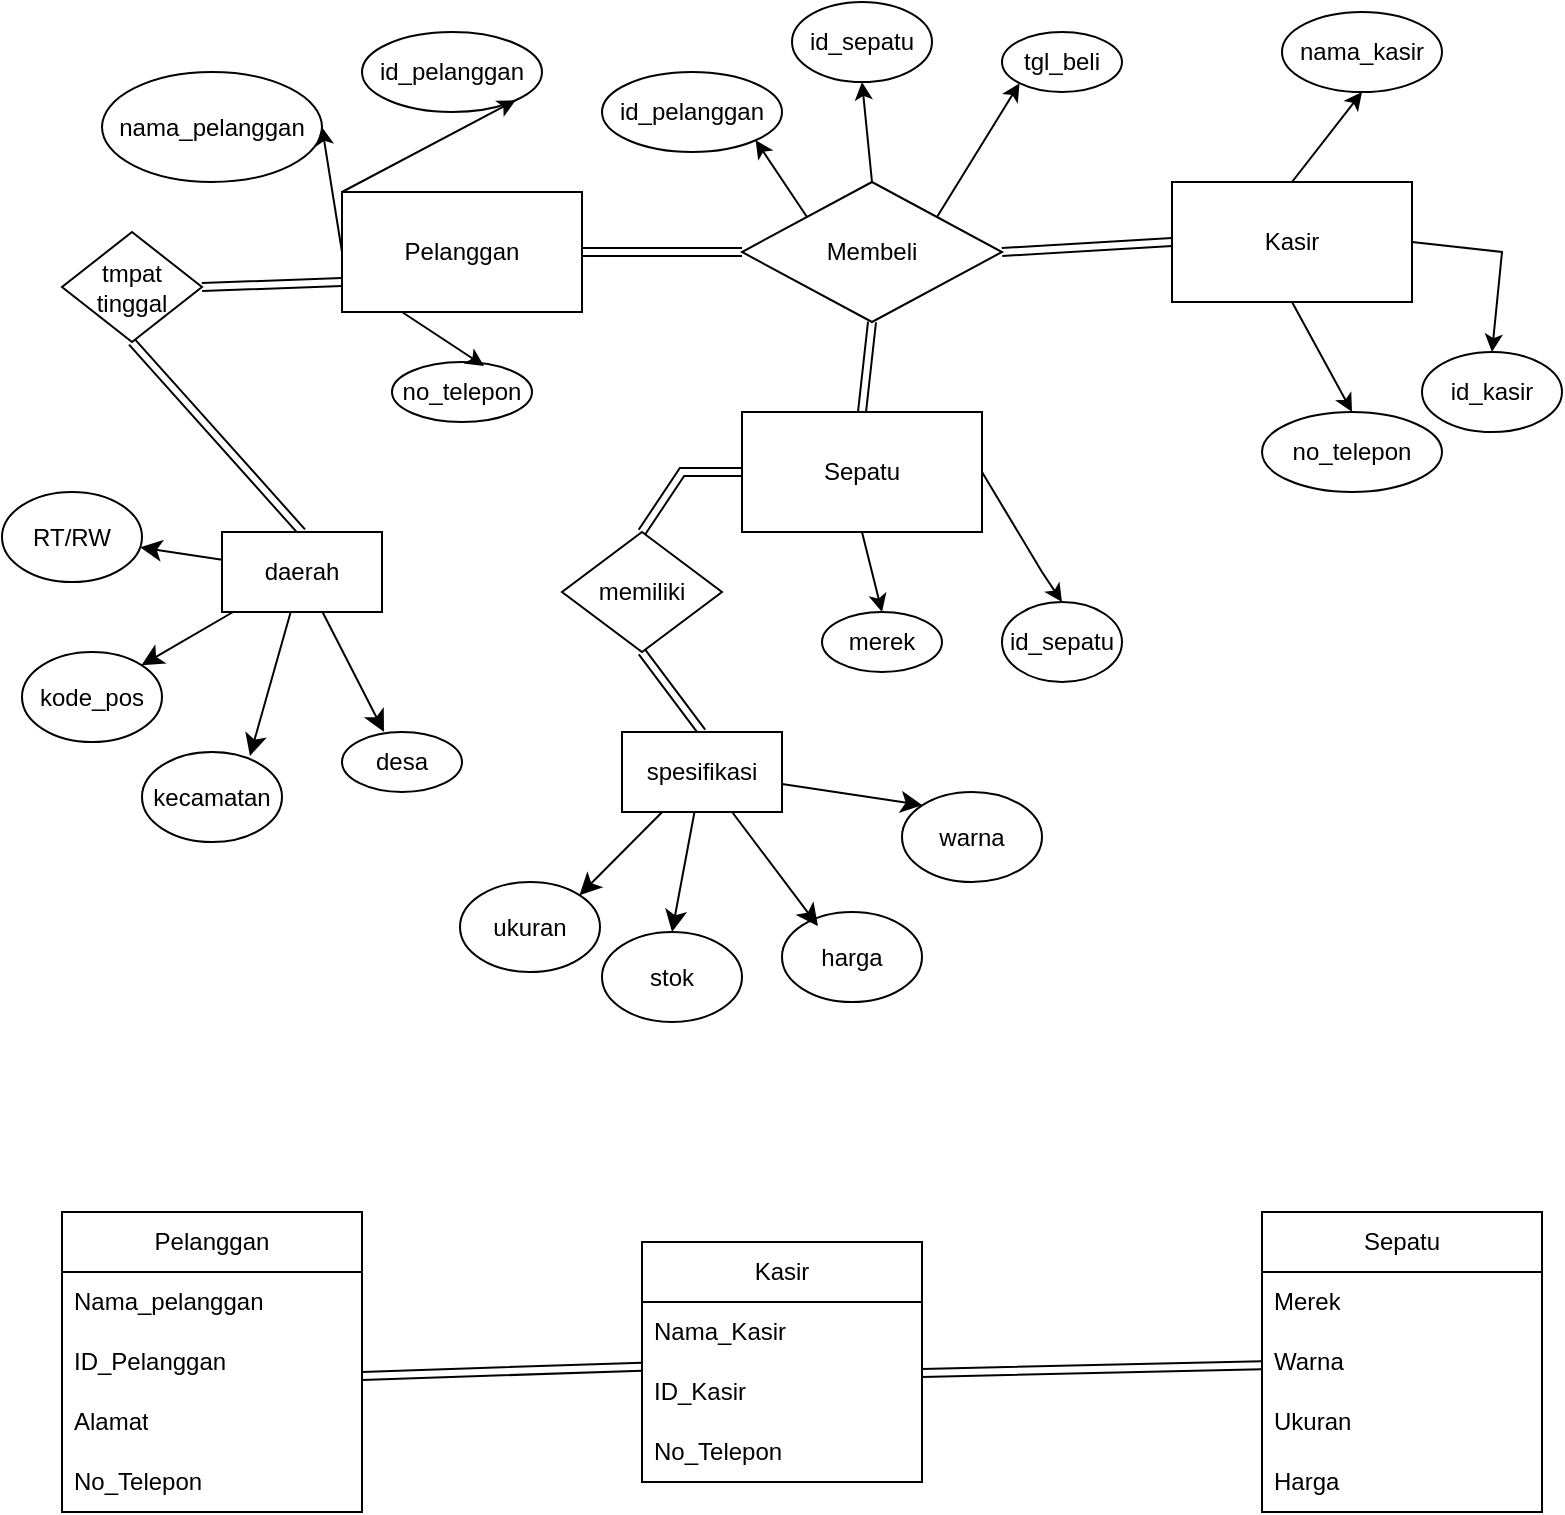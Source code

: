 <mxfile version="24.7.17">
  <diagram name="Halaman-1" id="o9pXHZw99_OWVBRJ5fto">
    <mxGraphModel dx="880" dy="520" grid="1" gridSize="10" guides="1" tooltips="1" connect="1" arrows="1" fold="1" page="1" pageScale="1" pageWidth="827" pageHeight="1169" math="0" shadow="0">
      <root>
        <mxCell id="0" />
        <mxCell id="1" parent="0" />
        <mxCell id="FdAaFISNEp6fR4pndsd6-6" value="Pelanggan" style="rounded=0;whiteSpace=wrap;html=1;" parent="1" vertex="1">
          <mxGeometry x="180" y="110" width="120" height="60" as="geometry" />
        </mxCell>
        <mxCell id="FdAaFISNEp6fR4pndsd6-8" value="Membeli" style="rhombus;whiteSpace=wrap;html=1;" parent="1" vertex="1">
          <mxGeometry x="380" y="105" width="130" height="70" as="geometry" />
        </mxCell>
        <mxCell id="FdAaFISNEp6fR4pndsd6-9" value="Sepatu" style="rounded=0;whiteSpace=wrap;html=1;" parent="1" vertex="1">
          <mxGeometry x="380" y="220" width="120" height="60" as="geometry" />
        </mxCell>
        <mxCell id="FdAaFISNEp6fR4pndsd6-12" value="Kasir" style="rounded=0;whiteSpace=wrap;html=1;" parent="1" vertex="1">
          <mxGeometry x="595" y="105" width="120" height="60" as="geometry" />
        </mxCell>
        <mxCell id="FdAaFISNEp6fR4pndsd6-15" value="" style="shape=link;html=1;rounded=0;entryX=0;entryY=0.5;entryDx=0;entryDy=0;exitX=1;exitY=0.5;exitDx=0;exitDy=0;" parent="1" source="FdAaFISNEp6fR4pndsd6-6" target="FdAaFISNEp6fR4pndsd6-8" edge="1">
          <mxGeometry width="100" relative="1" as="geometry">
            <mxPoint x="280" y="140" as="sourcePoint" />
            <mxPoint x="350" y="139.5" as="targetPoint" />
          </mxGeometry>
        </mxCell>
        <mxCell id="FdAaFISNEp6fR4pndsd6-16" value="" style="shape=link;html=1;rounded=0;entryX=0;entryY=0.5;entryDx=0;entryDy=0;exitX=1;exitY=0.5;exitDx=0;exitDy=0;" parent="1" source="FdAaFISNEp6fR4pndsd6-8" target="FdAaFISNEp6fR4pndsd6-12" edge="1">
          <mxGeometry width="100" relative="1" as="geometry">
            <mxPoint x="510" y="139.5" as="sourcePoint" />
            <mxPoint x="640" y="140" as="targetPoint" />
          </mxGeometry>
        </mxCell>
        <mxCell id="FdAaFISNEp6fR4pndsd6-17" value="" style="shape=link;html=1;rounded=0;entryX=0.5;entryY=0;entryDx=0;entryDy=0;exitX=0.5;exitY=1;exitDx=0;exitDy=0;" parent="1" source="FdAaFISNEp6fR4pndsd6-8" target="FdAaFISNEp6fR4pndsd6-9" edge="1">
          <mxGeometry width="100" relative="1" as="geometry">
            <mxPoint x="360" y="200" as="sourcePoint" />
            <mxPoint x="460" y="200" as="targetPoint" />
          </mxGeometry>
        </mxCell>
        <mxCell id="FdAaFISNEp6fR4pndsd6-18" value="nama_pelanggan" style="ellipse;whiteSpace=wrap;html=1;" parent="1" vertex="1">
          <mxGeometry x="60" y="50" width="110" height="55" as="geometry" />
        </mxCell>
        <mxCell id="FdAaFISNEp6fR4pndsd6-21" value="no_telepon" style="ellipse;whiteSpace=wrap;html=1;" parent="1" vertex="1">
          <mxGeometry x="205" y="195" width="70" height="30" as="geometry" />
        </mxCell>
        <mxCell id="FdAaFISNEp6fR4pndsd6-22" value="" style="endArrow=classic;html=1;rounded=0;entryX=0.657;entryY=0.067;entryDx=0;entryDy=0;entryPerimeter=0;exitX=0.25;exitY=1;exitDx=0;exitDy=0;exitPerimeter=0;" parent="1" source="FdAaFISNEp6fR4pndsd6-6" target="FdAaFISNEp6fR4pndsd6-21" edge="1">
          <mxGeometry width="50" height="50" relative="1" as="geometry">
            <mxPoint x="210" y="175" as="sourcePoint" />
            <mxPoint x="210" y="235" as="targetPoint" />
          </mxGeometry>
        </mxCell>
        <mxCell id="FdAaFISNEp6fR4pndsd6-24" value="" style="endArrow=classic;html=1;rounded=0;exitX=0;exitY=0.5;exitDx=0;exitDy=0;entryX=1;entryY=0.5;entryDx=0;entryDy=0;" parent="1" source="FdAaFISNEp6fR4pndsd6-6" target="FdAaFISNEp6fR4pndsd6-18" edge="1">
          <mxGeometry width="50" height="50" relative="1" as="geometry">
            <mxPoint x="120" y="140" as="sourcePoint" />
            <mxPoint x="80" y="139.5" as="targetPoint" />
          </mxGeometry>
        </mxCell>
        <mxCell id="FdAaFISNEp6fR4pndsd6-25" value="id_pelanggan" style="ellipse;whiteSpace=wrap;html=1;" parent="1" vertex="1">
          <mxGeometry x="190" y="30" width="90" height="40" as="geometry" />
        </mxCell>
        <mxCell id="FdAaFISNEp6fR4pndsd6-26" value="" style="endArrow=classic;html=1;rounded=0;exitX=0;exitY=0;exitDx=0;exitDy=0;entryX=1;entryY=1;entryDx=0;entryDy=0;" parent="1" source="FdAaFISNEp6fR4pndsd6-6" target="FdAaFISNEp6fR4pndsd6-25" edge="1">
          <mxGeometry width="50" height="50" relative="1" as="geometry">
            <mxPoint x="170" y="110" as="sourcePoint" />
            <mxPoint x="120" y="80" as="targetPoint" />
          </mxGeometry>
        </mxCell>
        <mxCell id="FdAaFISNEp6fR4pndsd6-27" value="id_sepatu" style="ellipse;whiteSpace=wrap;html=1;" parent="1" vertex="1">
          <mxGeometry x="405" y="15" width="70" height="40" as="geometry" />
        </mxCell>
        <mxCell id="FdAaFISNEp6fR4pndsd6-29" value="" style="endArrow=classic;html=1;rounded=0;entryX=0.5;entryY=1;entryDx=0;entryDy=0;exitX=0.5;exitY=0;exitDx=0;exitDy=0;" parent="1" source="FdAaFISNEp6fR4pndsd6-8" target="FdAaFISNEp6fR4pndsd6-27" edge="1">
          <mxGeometry width="50" height="50" relative="1" as="geometry">
            <mxPoint x="440" y="110" as="sourcePoint" />
            <mxPoint x="490" y="60" as="targetPoint" />
          </mxGeometry>
        </mxCell>
        <mxCell id="FdAaFISNEp6fR4pndsd6-30" value="tgl_beli" style="ellipse;whiteSpace=wrap;html=1;" parent="1" vertex="1">
          <mxGeometry x="510" y="30" width="60" height="30" as="geometry" />
        </mxCell>
        <mxCell id="FdAaFISNEp6fR4pndsd6-31" value="" style="endArrow=classic;html=1;rounded=0;entryX=0;entryY=1;entryDx=0;entryDy=0;exitX=1;exitY=0;exitDx=0;exitDy=0;" parent="1" source="FdAaFISNEp6fR4pndsd6-8" target="FdAaFISNEp6fR4pndsd6-30" edge="1">
          <mxGeometry width="50" height="50" relative="1" as="geometry">
            <mxPoint x="470" y="115" as="sourcePoint" />
            <mxPoint x="520" y="65" as="targetPoint" />
          </mxGeometry>
        </mxCell>
        <mxCell id="FdAaFISNEp6fR4pndsd6-32" value="id_pelanggan" style="ellipse;whiteSpace=wrap;html=1;" parent="1" vertex="1">
          <mxGeometry x="310" y="50" width="90" height="40" as="geometry" />
        </mxCell>
        <mxCell id="FdAaFISNEp6fR4pndsd6-33" value="" style="endArrow=classic;html=1;rounded=0;exitX=0;exitY=0;exitDx=0;exitDy=0;entryX=1;entryY=1;entryDx=0;entryDy=0;" parent="1" source="FdAaFISNEp6fR4pndsd6-8" target="FdAaFISNEp6fR4pndsd6-32" edge="1">
          <mxGeometry width="50" height="50" relative="1" as="geometry">
            <mxPoint x="414" y="115" as="sourcePoint" />
            <mxPoint x="374" y="75" as="targetPoint" />
          </mxGeometry>
        </mxCell>
        <mxCell id="x6Jf4p7vkWgValCq2bdN-2" value="nama_kasir" style="ellipse;whiteSpace=wrap;html=1;" parent="1" vertex="1">
          <mxGeometry x="650" y="20" width="80" height="40" as="geometry" />
        </mxCell>
        <mxCell id="x6Jf4p7vkWgValCq2bdN-3" value="" style="endArrow=classic;html=1;rounded=0;exitX=0.5;exitY=0;exitDx=0;exitDy=0;entryX=0.5;entryY=1;entryDx=0;entryDy=0;" parent="1" source="FdAaFISNEp6fR4pndsd6-12" target="x6Jf4p7vkWgValCq2bdN-2" edge="1">
          <mxGeometry width="50" height="50" relative="1" as="geometry">
            <mxPoint x="630" y="110" as="sourcePoint" />
            <mxPoint x="680" y="60" as="targetPoint" />
          </mxGeometry>
        </mxCell>
        <mxCell id="x6Jf4p7vkWgValCq2bdN-4" value="no_telepon" style="ellipse;whiteSpace=wrap;html=1;" parent="1" vertex="1">
          <mxGeometry x="640" y="220" width="90" height="40" as="geometry" />
        </mxCell>
        <mxCell id="x6Jf4p7vkWgValCq2bdN-5" value="" style="endArrow=classic;html=1;rounded=0;entryX=0.5;entryY=0;entryDx=0;entryDy=0;exitX=0.5;exitY=1;exitDx=0;exitDy=0;" parent="1" source="FdAaFISNEp6fR4pndsd6-12" target="x6Jf4p7vkWgValCq2bdN-4" edge="1">
          <mxGeometry width="50" height="50" relative="1" as="geometry">
            <mxPoint x="670" y="170" as="sourcePoint" />
            <mxPoint x="680" y="230" as="targetPoint" />
          </mxGeometry>
        </mxCell>
        <mxCell id="x6Jf4p7vkWgValCq2bdN-6" value="id_kasir" style="ellipse;whiteSpace=wrap;html=1;" parent="1" vertex="1">
          <mxGeometry x="720" y="190" width="70" height="40" as="geometry" />
        </mxCell>
        <mxCell id="x6Jf4p7vkWgValCq2bdN-7" value="" style="endArrow=classic;html=1;rounded=0;entryX=0.5;entryY=0;entryDx=0;entryDy=0;exitX=1;exitY=0.5;exitDx=0;exitDy=0;" parent="1" source="FdAaFISNEp6fR4pndsd6-12" target="x6Jf4p7vkWgValCq2bdN-6" edge="1">
          <mxGeometry width="50" height="50" relative="1" as="geometry">
            <mxPoint x="730" y="155" as="sourcePoint" />
            <mxPoint x="780" y="105" as="targetPoint" />
            <Array as="points">
              <mxPoint x="760" y="140" />
            </Array>
          </mxGeometry>
        </mxCell>
        <mxCell id="x6Jf4p7vkWgValCq2bdN-8" value="merek" style="ellipse;whiteSpace=wrap;html=1;" parent="1" vertex="1">
          <mxGeometry x="420" y="320" width="60" height="30" as="geometry" />
        </mxCell>
        <mxCell id="x6Jf4p7vkWgValCq2bdN-9" value="" style="endArrow=classic;html=1;rounded=0;exitX=0.5;exitY=1;exitDx=0;exitDy=0;entryX=0.5;entryY=0;entryDx=0;entryDy=0;" parent="1" source="FdAaFISNEp6fR4pndsd6-9" target="x6Jf4p7vkWgValCq2bdN-8" edge="1">
          <mxGeometry width="50" height="50" relative="1" as="geometry">
            <mxPoint x="439.5" y="320" as="sourcePoint" />
            <mxPoint x="450" y="380" as="targetPoint" />
          </mxGeometry>
        </mxCell>
        <mxCell id="x6Jf4p7vkWgValCq2bdN-12" value="id_sepatu" style="ellipse;whiteSpace=wrap;html=1;" parent="1" vertex="1">
          <mxGeometry x="510" y="315" width="60" height="40" as="geometry" />
        </mxCell>
        <mxCell id="x6Jf4p7vkWgValCq2bdN-13" value="" style="endArrow=classic;html=1;rounded=0;entryX=0.5;entryY=0;entryDx=0;entryDy=0;exitX=1;exitY=0.5;exitDx=0;exitDy=0;" parent="1" source="FdAaFISNEp6fR4pndsd6-9" target="x6Jf4p7vkWgValCq2bdN-12" edge="1">
          <mxGeometry width="50" height="50" relative="1" as="geometry">
            <mxPoint x="500" y="290" as="sourcePoint" />
            <mxPoint x="560" y="280" as="targetPoint" />
            <Array as="points">
              <mxPoint x="530" y="300" />
            </Array>
          </mxGeometry>
        </mxCell>
        <mxCell id="x6Jf4p7vkWgValCq2bdN-17" value="Pelanggan" style="swimlane;fontStyle=0;childLayout=stackLayout;horizontal=1;startSize=30;horizontalStack=0;resizeParent=1;resizeParentMax=0;resizeLast=0;collapsible=1;marginBottom=0;whiteSpace=wrap;html=1;" parent="1" vertex="1">
          <mxGeometry x="40" y="620" width="150" height="150" as="geometry" />
        </mxCell>
        <mxCell id="x6Jf4p7vkWgValCq2bdN-18" value="Nama_pelanggan" style="text;strokeColor=none;fillColor=none;align=left;verticalAlign=middle;spacingLeft=4;spacingRight=4;overflow=hidden;points=[[0,0.5],[1,0.5]];portConstraint=eastwest;rotatable=0;whiteSpace=wrap;html=1;" parent="x6Jf4p7vkWgValCq2bdN-17" vertex="1">
          <mxGeometry y="30" width="150" height="30" as="geometry" />
        </mxCell>
        <mxCell id="x6Jf4p7vkWgValCq2bdN-19" value="ID_Pelanggan" style="text;strokeColor=none;fillColor=none;align=left;verticalAlign=middle;spacingLeft=4;spacingRight=4;overflow=hidden;points=[[0,0.5],[1,0.5]];portConstraint=eastwest;rotatable=0;whiteSpace=wrap;html=1;" parent="x6Jf4p7vkWgValCq2bdN-17" vertex="1">
          <mxGeometry y="60" width="150" height="30" as="geometry" />
        </mxCell>
        <mxCell id="x6Jf4p7vkWgValCq2bdN-20" value="&lt;div&gt;Alamat&lt;/div&gt;" style="text;strokeColor=none;fillColor=none;align=left;verticalAlign=middle;spacingLeft=4;spacingRight=4;overflow=hidden;points=[[0,0.5],[1,0.5]];portConstraint=eastwest;rotatable=0;whiteSpace=wrap;html=1;" parent="x6Jf4p7vkWgValCq2bdN-17" vertex="1">
          <mxGeometry y="90" width="150" height="30" as="geometry" />
        </mxCell>
        <mxCell id="x6Jf4p7vkWgValCq2bdN-22" value="No_Telepon" style="text;strokeColor=none;fillColor=none;align=left;verticalAlign=middle;spacingLeft=4;spacingRight=4;overflow=hidden;points=[[0,0.5],[1,0.5]];portConstraint=eastwest;rotatable=0;whiteSpace=wrap;html=1;" parent="x6Jf4p7vkWgValCq2bdN-17" vertex="1">
          <mxGeometry y="120" width="150" height="30" as="geometry" />
        </mxCell>
        <mxCell id="x6Jf4p7vkWgValCq2bdN-23" value="" style="shape=link;html=1;rounded=0;exitX=1;exitY=0.733;exitDx=0;exitDy=0;exitPerimeter=0;" parent="1" source="x6Jf4p7vkWgValCq2bdN-19" target="x6Jf4p7vkWgValCq2bdN-24" edge="1">
          <mxGeometry width="100" relative="1" as="geometry">
            <mxPoint x="180" y="544.5" as="sourcePoint" />
            <mxPoint x="280" y="544.5" as="targetPoint" />
          </mxGeometry>
        </mxCell>
        <mxCell id="x6Jf4p7vkWgValCq2bdN-24" value="Kasir" style="swimlane;fontStyle=0;childLayout=stackLayout;horizontal=1;startSize=30;horizontalStack=0;resizeParent=1;resizeParentMax=0;resizeLast=0;collapsible=1;marginBottom=0;whiteSpace=wrap;html=1;" parent="1" vertex="1">
          <mxGeometry x="330" y="635" width="140" height="120" as="geometry" />
        </mxCell>
        <mxCell id="x6Jf4p7vkWgValCq2bdN-25" value="Nama_Kasir" style="text;strokeColor=none;fillColor=none;align=left;verticalAlign=middle;spacingLeft=4;spacingRight=4;overflow=hidden;points=[[0,0.5],[1,0.5]];portConstraint=eastwest;rotatable=0;whiteSpace=wrap;html=1;" parent="x6Jf4p7vkWgValCq2bdN-24" vertex="1">
          <mxGeometry y="30" width="140" height="30" as="geometry" />
        </mxCell>
        <mxCell id="x6Jf4p7vkWgValCq2bdN-26" value="ID_Kasir" style="text;strokeColor=none;fillColor=none;align=left;verticalAlign=middle;spacingLeft=4;spacingRight=4;overflow=hidden;points=[[0,0.5],[1,0.5]];portConstraint=eastwest;rotatable=0;whiteSpace=wrap;html=1;" parent="x6Jf4p7vkWgValCq2bdN-24" vertex="1">
          <mxGeometry y="60" width="140" height="30" as="geometry" />
        </mxCell>
        <mxCell id="x6Jf4p7vkWgValCq2bdN-27" value="No_Telepon" style="text;strokeColor=none;fillColor=none;align=left;verticalAlign=middle;spacingLeft=4;spacingRight=4;overflow=hidden;points=[[0,0.5],[1,0.5]];portConstraint=eastwest;rotatable=0;whiteSpace=wrap;html=1;" parent="x6Jf4p7vkWgValCq2bdN-24" vertex="1">
          <mxGeometry y="90" width="140" height="30" as="geometry" />
        </mxCell>
        <mxCell id="x6Jf4p7vkWgValCq2bdN-28" value="" style="shape=link;html=1;rounded=0;exitX=1;exitY=0.183;exitDx=0;exitDy=0;exitPerimeter=0;" parent="1" source="x6Jf4p7vkWgValCq2bdN-26" target="x6Jf4p7vkWgValCq2bdN-29" edge="1">
          <mxGeometry width="100" relative="1" as="geometry">
            <mxPoint x="440" y="560" as="sourcePoint" />
            <mxPoint x="540" y="560" as="targetPoint" />
          </mxGeometry>
        </mxCell>
        <mxCell id="x6Jf4p7vkWgValCq2bdN-29" value="Sepatu" style="swimlane;fontStyle=0;childLayout=stackLayout;horizontal=1;startSize=30;horizontalStack=0;resizeParent=1;resizeParentMax=0;resizeLast=0;collapsible=1;marginBottom=0;whiteSpace=wrap;html=1;" parent="1" vertex="1">
          <mxGeometry x="640" y="620" width="140" height="150" as="geometry" />
        </mxCell>
        <mxCell id="x6Jf4p7vkWgValCq2bdN-30" value="Merek" style="text;strokeColor=none;fillColor=none;align=left;verticalAlign=middle;spacingLeft=4;spacingRight=4;overflow=hidden;points=[[0,0.5],[1,0.5]];portConstraint=eastwest;rotatable=0;whiteSpace=wrap;html=1;" parent="x6Jf4p7vkWgValCq2bdN-29" vertex="1">
          <mxGeometry y="30" width="140" height="30" as="geometry" />
        </mxCell>
        <mxCell id="x6Jf4p7vkWgValCq2bdN-31" value="Warna" style="text;strokeColor=none;fillColor=none;align=left;verticalAlign=middle;spacingLeft=4;spacingRight=4;overflow=hidden;points=[[0,0.5],[1,0.5]];portConstraint=eastwest;rotatable=0;whiteSpace=wrap;html=1;" parent="x6Jf4p7vkWgValCq2bdN-29" vertex="1">
          <mxGeometry y="60" width="140" height="30" as="geometry" />
        </mxCell>
        <mxCell id="x6Jf4p7vkWgValCq2bdN-32" value="Ukuran" style="text;strokeColor=none;fillColor=none;align=left;verticalAlign=middle;spacingLeft=4;spacingRight=4;overflow=hidden;points=[[0,0.5],[1,0.5]];portConstraint=eastwest;rotatable=0;whiteSpace=wrap;html=1;" parent="x6Jf4p7vkWgValCq2bdN-29" vertex="1">
          <mxGeometry y="90" width="140" height="30" as="geometry" />
        </mxCell>
        <mxCell id="x6Jf4p7vkWgValCq2bdN-33" value="Harga" style="text;strokeColor=none;fillColor=none;align=left;verticalAlign=middle;spacingLeft=4;spacingRight=4;overflow=hidden;points=[[0,0.5],[1,0.5]];portConstraint=eastwest;rotatable=0;whiteSpace=wrap;html=1;" parent="x6Jf4p7vkWgValCq2bdN-29" vertex="1">
          <mxGeometry y="120" width="140" height="30" as="geometry" />
        </mxCell>
        <mxCell id="x6Jf4p7vkWgValCq2bdN-34" style="edgeStyle=orthogonalEdgeStyle;rounded=0;orthogonalLoop=1;jettySize=auto;html=1;exitX=1;exitY=0.5;exitDx=0;exitDy=0;" parent="x6Jf4p7vkWgValCq2bdN-29" source="x6Jf4p7vkWgValCq2bdN-29" target="x6Jf4p7vkWgValCq2bdN-31" edge="1">
          <mxGeometry relative="1" as="geometry" />
        </mxCell>
        <mxCell id="dfrFXojmSZy_CV5JyTbo-5" style="edgeStyle=none;curved=1;rounded=0;orthogonalLoop=1;jettySize=auto;html=1;exitX=0;exitY=1;exitDx=0;exitDy=0;fontSize=12;startSize=8;endSize=8;" parent="1" edge="1">
          <mxGeometry relative="1" as="geometry">
            <mxPoint x="140" y="335" as="sourcePoint" />
            <mxPoint x="140" y="335" as="targetPoint" />
          </mxGeometry>
        </mxCell>
        <mxCell id="dfrFXojmSZy_CV5JyTbo-7" value="kode_pos" style="ellipse;whiteSpace=wrap;html=1;" parent="1" vertex="1">
          <mxGeometry x="20" y="340" width="70" height="45" as="geometry" />
        </mxCell>
        <mxCell id="dfrFXojmSZy_CV5JyTbo-8" value="desa" style="ellipse;whiteSpace=wrap;html=1;" parent="1" vertex="1">
          <mxGeometry x="180" y="380" width="60" height="30" as="geometry" />
        </mxCell>
        <mxCell id="dfrFXojmSZy_CV5JyTbo-11" value="kecamatan" style="ellipse;whiteSpace=wrap;html=1;" parent="1" vertex="1">
          <mxGeometry x="80" y="390" width="70" height="45" as="geometry" />
        </mxCell>
        <mxCell id="dfrFXojmSZy_CV5JyTbo-12" value="RT/RW" style="ellipse;whiteSpace=wrap;html=1;" parent="1" vertex="1">
          <mxGeometry x="10" y="260" width="70" height="45" as="geometry" />
        </mxCell>
        <mxCell id="dfrFXojmSZy_CV5JyTbo-14" value="" style="shape=link;html=1;rounded=0;fontSize=12;startSize=8;endSize=8;curved=1;entryX=0;entryY=0.75;entryDx=0;entryDy=0;exitX=1;exitY=0.5;exitDx=0;exitDy=0;" parent="1" source="dfrFXojmSZy_CV5JyTbo-15" target="FdAaFISNEp6fR4pndsd6-6" edge="1">
          <mxGeometry width="100" relative="1" as="geometry">
            <mxPoint x="110" y="150" as="sourcePoint" />
            <mxPoint x="170" y="150" as="targetPoint" />
          </mxGeometry>
        </mxCell>
        <mxCell id="dfrFXojmSZy_CV5JyTbo-15" value="tmpat tinggal" style="rhombus;whiteSpace=wrap;html=1;" parent="1" vertex="1">
          <mxGeometry x="40" y="130" width="70" height="55" as="geometry" />
        </mxCell>
        <mxCell id="dfrFXojmSZy_CV5JyTbo-17" value="" style="shape=link;html=1;rounded=0;fontSize=12;startSize=8;endSize=8;curved=1;exitX=0.5;exitY=1;exitDx=0;exitDy=0;entryX=0.5;entryY=0;entryDx=0;entryDy=0;" parent="1" source="dfrFXojmSZy_CV5JyTbo-15" target="dfrFXojmSZy_CV5JyTbo-18" edge="1">
          <mxGeometry width="100" relative="1" as="geometry">
            <mxPoint x="50" y="200" as="sourcePoint" />
            <mxPoint x="130" y="280" as="targetPoint" />
          </mxGeometry>
        </mxCell>
        <mxCell id="dfrFXojmSZy_CV5JyTbo-19" value="" style="edgeStyle=none;curved=1;rounded=0;orthogonalLoop=1;jettySize=auto;html=1;fontSize=12;startSize=8;endSize=8;" parent="1" source="dfrFXojmSZy_CV5JyTbo-18" target="dfrFXojmSZy_CV5JyTbo-12" edge="1">
          <mxGeometry relative="1" as="geometry" />
        </mxCell>
        <mxCell id="dfrFXojmSZy_CV5JyTbo-20" style="edgeStyle=none;curved=1;rounded=0;orthogonalLoop=1;jettySize=auto;html=1;entryX=1;entryY=0;entryDx=0;entryDy=0;fontSize=12;startSize=8;endSize=8;" parent="1" source="dfrFXojmSZy_CV5JyTbo-18" target="dfrFXojmSZy_CV5JyTbo-7" edge="1">
          <mxGeometry relative="1" as="geometry" />
        </mxCell>
        <mxCell id="dfrFXojmSZy_CV5JyTbo-18" value="daerah" style="rounded=0;whiteSpace=wrap;html=1;" parent="1" vertex="1">
          <mxGeometry x="120" y="280" width="80" height="40" as="geometry" />
        </mxCell>
        <mxCell id="dfrFXojmSZy_CV5JyTbo-21" style="edgeStyle=none;curved=1;rounded=0;orthogonalLoop=1;jettySize=auto;html=1;entryX=0.771;entryY=0.044;entryDx=0;entryDy=0;entryPerimeter=0;fontSize=12;startSize=8;endSize=8;" parent="1" source="dfrFXojmSZy_CV5JyTbo-18" target="dfrFXojmSZy_CV5JyTbo-11" edge="1">
          <mxGeometry relative="1" as="geometry" />
        </mxCell>
        <mxCell id="dfrFXojmSZy_CV5JyTbo-22" style="edgeStyle=none;curved=1;rounded=0;orthogonalLoop=1;jettySize=auto;html=1;entryX=0.35;entryY=0;entryDx=0;entryDy=0;entryPerimeter=0;fontSize=12;startSize=8;endSize=8;" parent="1" source="dfrFXojmSZy_CV5JyTbo-18" target="dfrFXojmSZy_CV5JyTbo-8" edge="1">
          <mxGeometry relative="1" as="geometry" />
        </mxCell>
        <mxCell id="v5y1WGyGS6PnGwyB1YII-1" value="" style="shape=link;html=1;rounded=0;fontSize=12;startSize=8;endSize=8;curved=1;entryX=0;entryY=0.5;entryDx=0;entryDy=0;exitX=0.5;exitY=0;exitDx=0;exitDy=0;" edge="1" parent="1" source="v5y1WGyGS6PnGwyB1YII-12" target="FdAaFISNEp6fR4pndsd6-9">
          <mxGeometry width="100" relative="1" as="geometry">
            <mxPoint x="350" y="330" as="sourcePoint" />
            <mxPoint x="380" y="249.5" as="targetPoint" />
            <Array as="points">
              <mxPoint x="350" y="250" />
            </Array>
          </mxGeometry>
        </mxCell>
        <mxCell id="v5y1WGyGS6PnGwyB1YII-4" value="harga" style="ellipse;whiteSpace=wrap;html=1;" vertex="1" parent="1">
          <mxGeometry x="400" y="470" width="70" height="45" as="geometry" />
        </mxCell>
        <mxCell id="v5y1WGyGS6PnGwyB1YII-6" value="ukuran" style="ellipse;whiteSpace=wrap;html=1;" vertex="1" parent="1">
          <mxGeometry x="239" y="455" width="70" height="45" as="geometry" />
        </mxCell>
        <mxCell id="v5y1WGyGS6PnGwyB1YII-8" value="stok" style="ellipse;whiteSpace=wrap;html=1;" vertex="1" parent="1">
          <mxGeometry x="310" y="480" width="70" height="45" as="geometry" />
        </mxCell>
        <mxCell id="v5y1WGyGS6PnGwyB1YII-10" value="warna" style="ellipse;whiteSpace=wrap;html=1;" vertex="1" parent="1">
          <mxGeometry x="460" y="410" width="70" height="45" as="geometry" />
        </mxCell>
        <mxCell id="v5y1WGyGS6PnGwyB1YII-12" value="memiliki" style="rhombus;whiteSpace=wrap;html=1;" vertex="1" parent="1">
          <mxGeometry x="290" y="280" width="80" height="60" as="geometry" />
        </mxCell>
        <mxCell id="v5y1WGyGS6PnGwyB1YII-15" value="" style="shape=link;html=1;rounded=0;entryX=0.5;entryY=1;entryDx=0;entryDy=0;exitX=0.5;exitY=0;exitDx=0;exitDy=0;" edge="1" parent="1" source="v5y1WGyGS6PnGwyB1YII-16" target="v5y1WGyGS6PnGwyB1YII-12">
          <mxGeometry width="100" relative="1" as="geometry">
            <mxPoint x="370" y="390" as="sourcePoint" />
            <mxPoint x="410" y="430" as="targetPoint" />
          </mxGeometry>
        </mxCell>
        <mxCell id="v5y1WGyGS6PnGwyB1YII-17" style="edgeStyle=none;curved=1;rounded=0;orthogonalLoop=1;jettySize=auto;html=1;fontSize=12;startSize=8;endSize=8;entryX=0;entryY=0;entryDx=0;entryDy=0;" edge="1" parent="1" source="v5y1WGyGS6PnGwyB1YII-16" target="v5y1WGyGS6PnGwyB1YII-10">
          <mxGeometry relative="1" as="geometry" />
        </mxCell>
        <mxCell id="v5y1WGyGS6PnGwyB1YII-19" style="edgeStyle=none;curved=1;rounded=0;orthogonalLoop=1;jettySize=auto;html=1;entryX=0.5;entryY=0;entryDx=0;entryDy=0;fontSize=12;startSize=8;endSize=8;" edge="1" parent="1" source="v5y1WGyGS6PnGwyB1YII-16" target="v5y1WGyGS6PnGwyB1YII-8">
          <mxGeometry relative="1" as="geometry" />
        </mxCell>
        <mxCell id="v5y1WGyGS6PnGwyB1YII-20" style="edgeStyle=none;curved=1;rounded=0;orthogonalLoop=1;jettySize=auto;html=1;entryX=1;entryY=0;entryDx=0;entryDy=0;fontSize=12;startSize=8;endSize=8;" edge="1" parent="1" source="v5y1WGyGS6PnGwyB1YII-16" target="v5y1WGyGS6PnGwyB1YII-6">
          <mxGeometry relative="1" as="geometry" />
        </mxCell>
        <mxCell id="v5y1WGyGS6PnGwyB1YII-16" value="spesifikasi" style="rounded=0;whiteSpace=wrap;html=1;" vertex="1" parent="1">
          <mxGeometry x="320" y="380" width="80" height="40" as="geometry" />
        </mxCell>
        <mxCell id="v5y1WGyGS6PnGwyB1YII-18" style="edgeStyle=none;curved=1;rounded=0;orthogonalLoop=1;jettySize=auto;html=1;entryX=0.257;entryY=0.156;entryDx=0;entryDy=0;entryPerimeter=0;fontSize=12;startSize=8;endSize=8;" edge="1" parent="1" source="v5y1WGyGS6PnGwyB1YII-16" target="v5y1WGyGS6PnGwyB1YII-4">
          <mxGeometry relative="1" as="geometry" />
        </mxCell>
      </root>
    </mxGraphModel>
  </diagram>
</mxfile>
